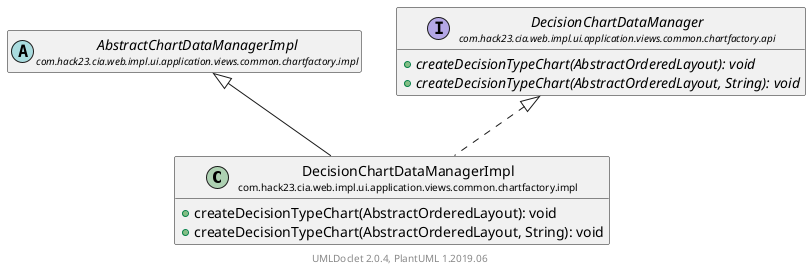 @startuml
    set namespaceSeparator none
    hide empty fields
    hide empty methods

    class "<size:14>DecisionChartDataManagerImpl\n<size:10>com.hack23.cia.web.impl.ui.application.views.common.chartfactory.impl" as com.hack23.cia.web.impl.ui.application.views.common.chartfactory.impl.DecisionChartDataManagerImpl [[DecisionChartDataManagerImpl.html]] {
        +createDecisionTypeChart(AbstractOrderedLayout): void
        +createDecisionTypeChart(AbstractOrderedLayout, String): void
    }

    abstract class "<size:14>AbstractChartDataManagerImpl\n<size:10>com.hack23.cia.web.impl.ui.application.views.common.chartfactory.impl" as com.hack23.cia.web.impl.ui.application.views.common.chartfactory.impl.AbstractChartDataManagerImpl [[AbstractChartDataManagerImpl.html]]
    interface "<size:14>DecisionChartDataManager\n<size:10>com.hack23.cia.web.impl.ui.application.views.common.chartfactory.api" as com.hack23.cia.web.impl.ui.application.views.common.chartfactory.api.DecisionChartDataManager [[../api/DecisionChartDataManager.html]] {
        {abstract} +createDecisionTypeChart(AbstractOrderedLayout): void
        {abstract} +createDecisionTypeChart(AbstractOrderedLayout, String): void
    }

    com.hack23.cia.web.impl.ui.application.views.common.chartfactory.impl.AbstractChartDataManagerImpl <|-- com.hack23.cia.web.impl.ui.application.views.common.chartfactory.impl.DecisionChartDataManagerImpl
    com.hack23.cia.web.impl.ui.application.views.common.chartfactory.api.DecisionChartDataManager <|.. com.hack23.cia.web.impl.ui.application.views.common.chartfactory.impl.DecisionChartDataManagerImpl

    center footer UMLDoclet 2.0.4, PlantUML 1.2019.06
@enduml

